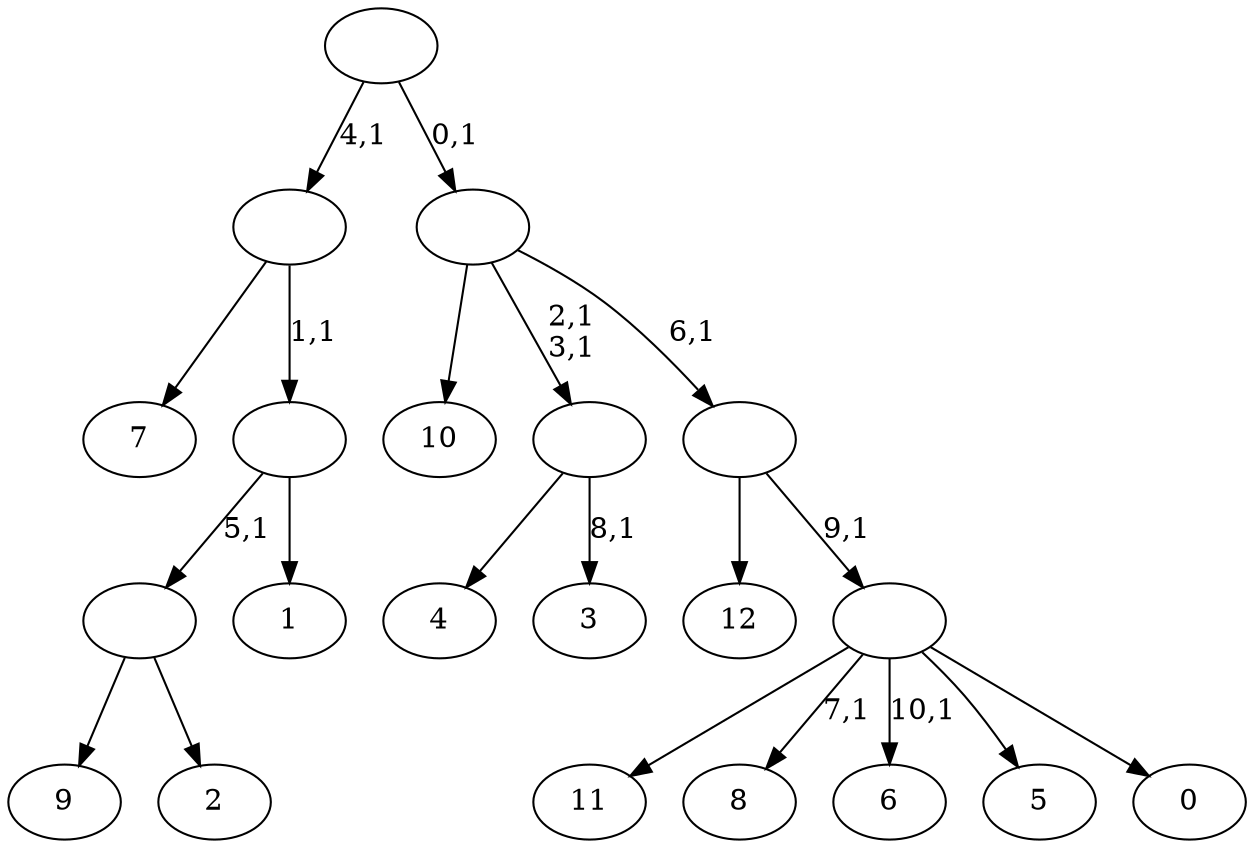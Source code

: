 digraph T {
	24 [label="12"]
	23 [label="11"]
	22 [label="10"]
	21 [label="9"]
	20 [label="8"]
	18 [label="7"]
	17 [label="6"]
	15 [label="5"]
	14 [label="4"]
	13 [label="3"]
	11 [label=""]
	9 [label="2"]
	8 [label=""]
	7 [label="1"]
	6 [label=""]
	5 [label=""]
	4 [label="0"]
	3 [label=""]
	2 [label=""]
	1 [label=""]
	0 [label=""]
	11 -> 13 [label="8,1"]
	11 -> 14 [label=""]
	8 -> 21 [label=""]
	8 -> 9 [label=""]
	6 -> 8 [label="5,1"]
	6 -> 7 [label=""]
	5 -> 18 [label=""]
	5 -> 6 [label="1,1"]
	3 -> 17 [label="10,1"]
	3 -> 20 [label="7,1"]
	3 -> 23 [label=""]
	3 -> 15 [label=""]
	3 -> 4 [label=""]
	2 -> 24 [label=""]
	2 -> 3 [label="9,1"]
	1 -> 11 [label="2,1\n3,1"]
	1 -> 22 [label=""]
	1 -> 2 [label="6,1"]
	0 -> 5 [label="4,1"]
	0 -> 1 [label="0,1"]
}

